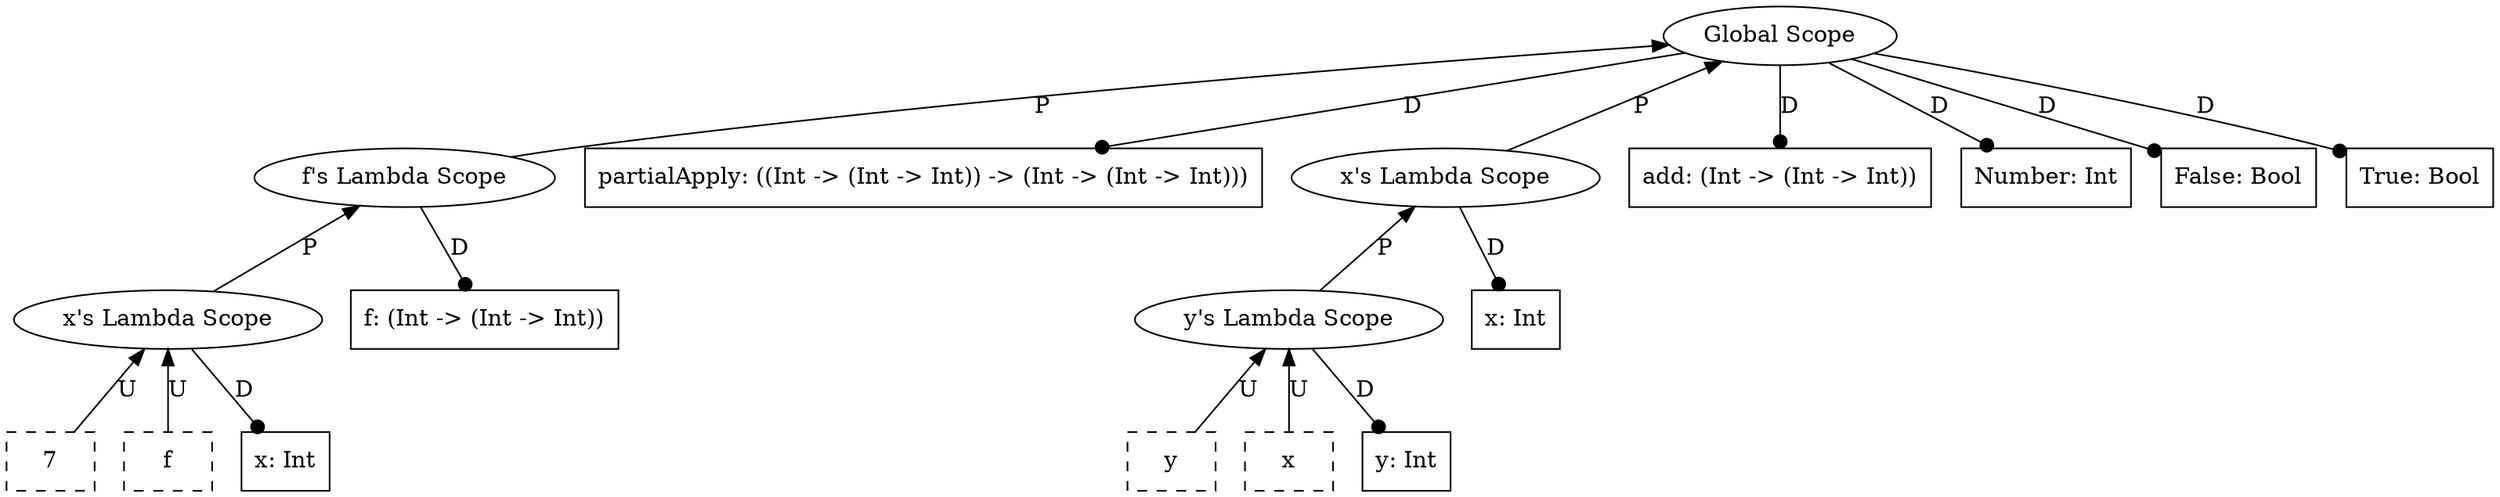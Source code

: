 graph {
    17 [label=7
       ,shape=box
       ,style=dashed];
    16 [label=f
       ,shape=box
       ,style=dashed];
    15 [label="x: Int",shape=box];
    14 [label="x's Lambda Scope"
       ,shape=ellipse];
    13 [label="f: (Int -> (Int -> Int))"
       ,shape=box];
    12 [label="f's Lambda Scope"
       ,shape=ellipse];
    11 [label="partialApply: ((Int -> (Int -> Int)) -> (Int -> (Int -> Int)))"
       ,shape=box];
    10 [label=y
       ,shape=box
       ,style=dashed];
    9 [label=x
      ,shape=box
      ,style=dashed];
    8 [label="y: Int",shape=box];
    7 [label="y's Lambda Scope"
      ,shape=ellipse];
    6 [label="x: Int",shape=box];
    5 [label="x's Lambda Scope"
      ,shape=ellipse];
    4 [label="add: (Int -> (Int -> Int))"
      ,shape=box];
    3 [label="Number: Int"
      ,shape=box];
    2 [label="False: Bool"
      ,shape=box];
    1 [label="True: Bool"
      ,shape=box];
    0 [label="Global Scope"
      ,shape=ellipse];
    14 -- 17 [label=U,dir=back];
    14 -- 16 [label=U,dir=back];
    14 -- 15 [label=D
             ,dir=forward
             ,arrowhead=dot];
    12 -- 14 [label=P,dir=back];
    12 -- 13 [label=D
             ,dir=forward
             ,arrowhead=dot];
    0 -- 12 [label=P,dir=back];
    0 -- 11 [label=D
            ,dir=forward
            ,arrowhead=dot];
    7 -- 10 [label=U,dir=back];
    7 -- 9 [label=U,dir=back];
    7 -- 8 [label=D
           ,dir=forward
           ,arrowhead=dot];
    5 -- 7 [label=P,dir=back];
    5 -- 6 [label=D
           ,dir=forward
           ,arrowhead=dot];
    0 -- 5 [label=P,dir=back];
    0 -- 4 [label=D
           ,dir=forward
           ,arrowhead=dot];
    0 -- 3 [label=D
           ,dir=forward
           ,arrowhead=dot];
    0 -- 2 [label=D
           ,dir=forward
           ,arrowhead=dot];
    0 -- 1 [label=D
           ,dir=forward
           ,arrowhead=dot];
}
